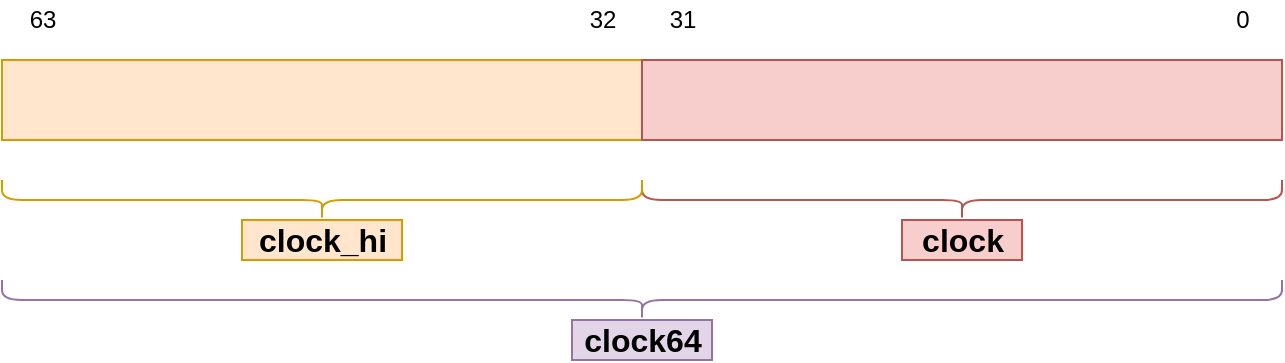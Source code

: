 <mxfile version="15.5.9" type="github">
  <diagram id="SI3XaiUDAbBVaC8Z4ORi" name="Page-1">
    <mxGraphModel dx="1350" dy="773" grid="1" gridSize="10" guides="1" tooltips="1" connect="1" arrows="1" fold="1" page="1" pageScale="1" pageWidth="827" pageHeight="1169" math="0" shadow="0">
      <root>
        <mxCell id="0" />
        <mxCell id="1" parent="0" />
        <mxCell id="dfrNIvbYqc1sZfVz5thz-23" value="0" style="text;html=1;align=center;verticalAlign=middle;resizable=0;points=[];autosize=1;strokeColor=none;fillColor=none;" vertex="1" parent="1">
          <mxGeometry x="690" y="330" width="20" height="20" as="geometry" />
        </mxCell>
        <mxCell id="dfrNIvbYqc1sZfVz5thz-24" value="63" style="text;html=1;align=center;verticalAlign=middle;resizable=0;points=[];autosize=1;strokeColor=none;fillColor=none;" vertex="1" parent="1">
          <mxGeometry x="85" y="330" width="30" height="20" as="geometry" />
        </mxCell>
        <mxCell id="dfrNIvbYqc1sZfVz5thz-25" value="31" style="text;html=1;align=center;verticalAlign=middle;resizable=0;points=[];autosize=1;strokeColor=none;fillColor=none;" vertex="1" parent="1">
          <mxGeometry x="405" y="330" width="30" height="20" as="geometry" />
        </mxCell>
        <mxCell id="dfrNIvbYqc1sZfVz5thz-26" value="" style="rounded=0;whiteSpace=wrap;html=1;fillColor=#ffe6cc;strokeColor=#d79b00;" vertex="1" parent="1">
          <mxGeometry x="80" y="360" width="320" height="40" as="geometry" />
        </mxCell>
        <mxCell id="dfrNIvbYqc1sZfVz5thz-27" value="" style="rounded=0;whiteSpace=wrap;html=1;fillColor=#f8cecc;strokeColor=#b85450;" vertex="1" parent="1">
          <mxGeometry x="400" y="360" width="320" height="40" as="geometry" />
        </mxCell>
        <mxCell id="dfrNIvbYqc1sZfVz5thz-28" value="32" style="text;html=1;align=center;verticalAlign=middle;resizable=0;points=[];autosize=1;strokeColor=none;fillColor=none;" vertex="1" parent="1">
          <mxGeometry x="365" y="330" width="30" height="20" as="geometry" />
        </mxCell>
        <mxCell id="dfrNIvbYqc1sZfVz5thz-29" value="" style="shape=curlyBracket;whiteSpace=wrap;html=1;rounded=1;flipH=1;rotation=90;fillColor=#f8cecc;strokeColor=#b85450;" vertex="1" parent="1">
          <mxGeometry x="550" y="270" width="20" height="320" as="geometry" />
        </mxCell>
        <mxCell id="dfrNIvbYqc1sZfVz5thz-30" value="&lt;font size=&quot;1&quot;&gt;&lt;b style=&quot;font-size: 16px&quot;&gt;clock&lt;/b&gt;&lt;/font&gt;" style="text;html=1;align=center;verticalAlign=middle;resizable=0;points=[];autosize=1;strokeColor=#b85450;fillColor=#f8cecc;" vertex="1" parent="1">
          <mxGeometry x="530" y="440" width="60" height="20" as="geometry" />
        </mxCell>
        <mxCell id="dfrNIvbYqc1sZfVz5thz-31" value="&lt;b&gt;&lt;font style=&quot;font-size: 16px&quot;&gt;clock_hi&lt;/font&gt;&lt;/b&gt;" style="text;html=1;align=center;verticalAlign=middle;resizable=0;points=[];autosize=1;strokeColor=#d79b00;fillColor=#ffe6cc;" vertex="1" parent="1">
          <mxGeometry x="200" y="440" width="80" height="20" as="geometry" />
        </mxCell>
        <mxCell id="dfrNIvbYqc1sZfVz5thz-32" value="" style="shape=curlyBracket;whiteSpace=wrap;html=1;rounded=1;flipH=1;rotation=90;fillColor=#ffe6cc;strokeColor=#d79b00;" vertex="1" parent="1">
          <mxGeometry x="230" y="270" width="20" height="320" as="geometry" />
        </mxCell>
        <mxCell id="dfrNIvbYqc1sZfVz5thz-33" value="" style="shape=curlyBracket;whiteSpace=wrap;html=1;rounded=1;flipH=1;rotation=90;fillColor=#e1d5e7;strokeColor=#9673a6;" vertex="1" parent="1">
          <mxGeometry x="390" y="160" width="20" height="640" as="geometry" />
        </mxCell>
        <mxCell id="dfrNIvbYqc1sZfVz5thz-34" value="&lt;b&gt;&lt;font style=&quot;font-size: 16px&quot;&gt;clock64&lt;/font&gt;&lt;/b&gt;" style="text;html=1;align=center;verticalAlign=middle;resizable=0;points=[];autosize=1;strokeColor=#9673a6;fillColor=#e1d5e7;" vertex="1" parent="1">
          <mxGeometry x="365" y="490" width="70" height="20" as="geometry" />
        </mxCell>
      </root>
    </mxGraphModel>
  </diagram>
</mxfile>
